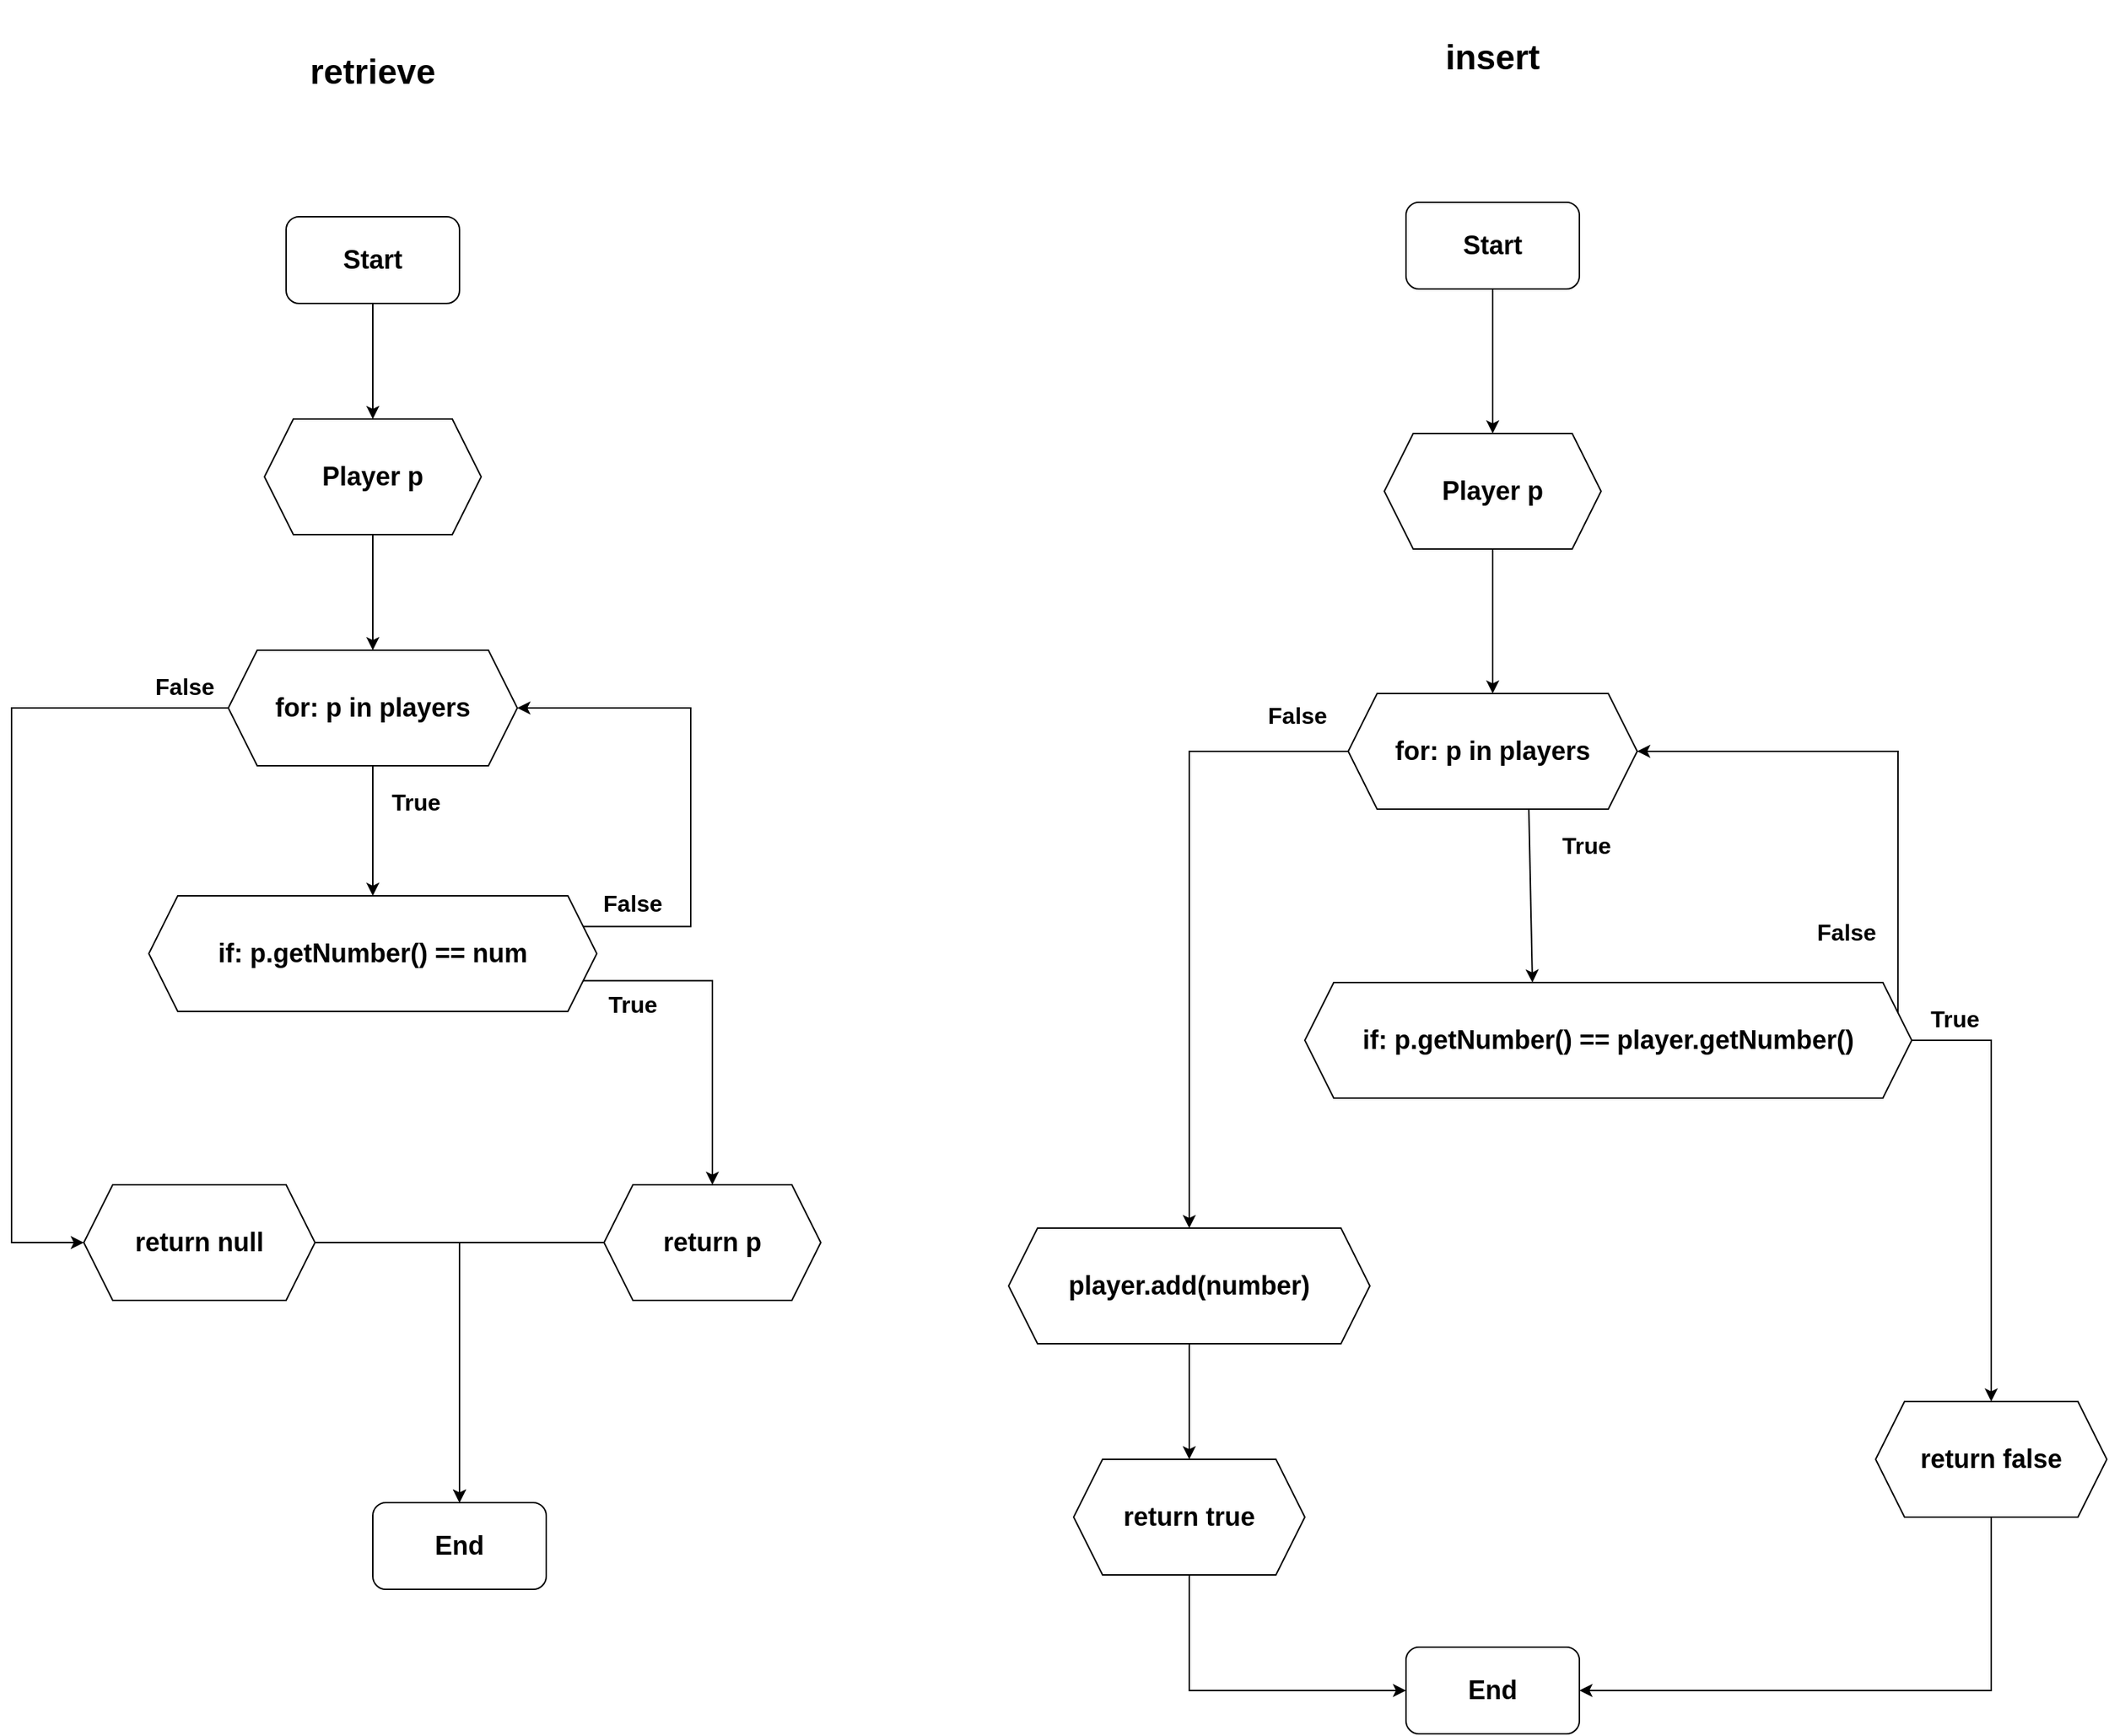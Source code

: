 <mxfile version="21.7.2" type="github">
  <diagram name="Page-1" id="ZJZ87vrSUxxcuNjcAp2-">
    <mxGraphModel dx="682" dy="1014" grid="1" gridSize="10" guides="1" tooltips="1" connect="1" arrows="1" fold="1" page="1" pageScale="1" pageWidth="4681" pageHeight="3300" math="0" shadow="0">
      <root>
        <mxCell id="0" />
        <mxCell id="1" parent="0" />
        <mxCell id="Dv2LgEM-CEuejBKIzicq-10" style="rounded=0;orthogonalLoop=1;jettySize=auto;html=1;exitX=0.5;exitY=1;exitDx=0;exitDy=0;" edge="1" parent="1" source="Dv2LgEM-CEuejBKIzicq-1" target="Dv2LgEM-CEuejBKIzicq-4">
          <mxGeometry relative="1" as="geometry" />
        </mxCell>
        <mxCell id="Dv2LgEM-CEuejBKIzicq-1" value="&lt;font style=&quot;font-size: 18px;&quot;&gt;&lt;b&gt;Start&lt;/b&gt;&lt;/font&gt;" style="rounded=1;whiteSpace=wrap;html=1;" vertex="1" parent="1">
          <mxGeometry x="260" y="210" width="120" height="60" as="geometry" />
        </mxCell>
        <mxCell id="Dv2LgEM-CEuejBKIzicq-2" value="&lt;font style=&quot;font-size: 24px;&quot;&gt;&lt;b&gt;retrieve&lt;/b&gt;&lt;/font&gt;" style="text;strokeColor=none;align=center;fillColor=none;html=1;verticalAlign=middle;whiteSpace=wrap;rounded=0;" vertex="1" parent="1">
          <mxGeometry x="245" y="70" width="150" height="80" as="geometry" />
        </mxCell>
        <mxCell id="Dv2LgEM-CEuejBKIzicq-3" value="&lt;span style=&quot;font-size: 18px;&quot;&gt;&lt;b&gt;End&lt;/b&gt;&lt;/span&gt;" style="rounded=1;whiteSpace=wrap;html=1;" vertex="1" parent="1">
          <mxGeometry x="320" y="1100" width="120" height="60" as="geometry" />
        </mxCell>
        <mxCell id="Dv2LgEM-CEuejBKIzicq-11" style="rounded=0;orthogonalLoop=1;jettySize=auto;html=1;exitX=0.5;exitY=1;exitDx=0;exitDy=0;" edge="1" parent="1" source="Dv2LgEM-CEuejBKIzicq-4" target="Dv2LgEM-CEuejBKIzicq-5">
          <mxGeometry relative="1" as="geometry" />
        </mxCell>
        <mxCell id="Dv2LgEM-CEuejBKIzicq-4" value="&lt;font style=&quot;font-size: 18px;&quot;&gt;&lt;b&gt;Player p&lt;/b&gt;&lt;/font&gt;" style="shape=hexagon;perimeter=hexagonPerimeter2;whiteSpace=wrap;html=1;fixedSize=1;" vertex="1" parent="1">
          <mxGeometry x="245" y="350" width="150" height="80" as="geometry" />
        </mxCell>
        <mxCell id="Dv2LgEM-CEuejBKIzicq-12" style="rounded=0;orthogonalLoop=1;jettySize=auto;html=1;exitX=0.5;exitY=1;exitDx=0;exitDy=0;edgeStyle=orthogonalEdgeStyle;" edge="1" parent="1" source="Dv2LgEM-CEuejBKIzicq-5" target="Dv2LgEM-CEuejBKIzicq-6">
          <mxGeometry relative="1" as="geometry" />
        </mxCell>
        <mxCell id="Dv2LgEM-CEuejBKIzicq-18" style="edgeStyle=orthogonalEdgeStyle;shape=connector;rounded=0;orthogonalLoop=1;jettySize=auto;html=1;exitX=0;exitY=0.5;exitDx=0;exitDy=0;entryX=0;entryY=0.5;entryDx=0;entryDy=0;labelBackgroundColor=default;strokeColor=default;fontFamily=Helvetica;fontSize=11;fontColor=default;endArrow=classic;" edge="1" parent="1" source="Dv2LgEM-CEuejBKIzicq-5" target="Dv2LgEM-CEuejBKIzicq-9">
          <mxGeometry relative="1" as="geometry">
            <Array as="points">
              <mxPoint x="70" y="550" />
              <mxPoint x="70" y="920" />
            </Array>
          </mxGeometry>
        </mxCell>
        <mxCell id="Dv2LgEM-CEuejBKIzicq-5" value="&lt;span style=&quot;font-size: 18px;&quot;&gt;&lt;b&gt;for: p in players&lt;/b&gt;&lt;/span&gt;" style="shape=hexagon;perimeter=hexagonPerimeter2;whiteSpace=wrap;html=1;fixedSize=1;" vertex="1" parent="1">
          <mxGeometry x="220" y="510" width="200" height="80" as="geometry" />
        </mxCell>
        <mxCell id="Dv2LgEM-CEuejBKIzicq-13" style="edgeStyle=orthogonalEdgeStyle;shape=connector;rounded=0;orthogonalLoop=1;jettySize=auto;html=1;exitX=1;exitY=0.75;exitDx=0;exitDy=0;entryX=0.5;entryY=0;entryDx=0;entryDy=0;labelBackgroundColor=default;strokeColor=default;fontFamily=Helvetica;fontSize=11;fontColor=default;endArrow=classic;" edge="1" parent="1" source="Dv2LgEM-CEuejBKIzicq-6" target="Dv2LgEM-CEuejBKIzicq-8">
          <mxGeometry relative="1" as="geometry" />
        </mxCell>
        <mxCell id="Dv2LgEM-CEuejBKIzicq-16" style="edgeStyle=orthogonalEdgeStyle;shape=connector;rounded=0;orthogonalLoop=1;jettySize=auto;html=1;exitX=1;exitY=0.25;exitDx=0;exitDy=0;entryX=1;entryY=0.5;entryDx=0;entryDy=0;labelBackgroundColor=default;strokeColor=default;fontFamily=Helvetica;fontSize=11;fontColor=default;endArrow=classic;" edge="1" parent="1" source="Dv2LgEM-CEuejBKIzicq-6" target="Dv2LgEM-CEuejBKIzicq-5">
          <mxGeometry relative="1" as="geometry">
            <Array as="points">
              <mxPoint x="540" y="701" />
              <mxPoint x="540" y="550" />
            </Array>
          </mxGeometry>
        </mxCell>
        <mxCell id="Dv2LgEM-CEuejBKIzicq-6" value="&lt;span style=&quot;font-size: 18px;&quot;&gt;&lt;b&gt;if: p.getNumber() == num&lt;/b&gt;&lt;/span&gt;" style="shape=hexagon;perimeter=hexagonPerimeter2;whiteSpace=wrap;html=1;fixedSize=1;" vertex="1" parent="1">
          <mxGeometry x="165" y="680" width="310" height="80" as="geometry" />
        </mxCell>
        <mxCell id="Dv2LgEM-CEuejBKIzicq-20" style="edgeStyle=orthogonalEdgeStyle;shape=connector;rounded=0;orthogonalLoop=1;jettySize=auto;html=1;exitX=0;exitY=0.5;exitDx=0;exitDy=0;entryX=0.5;entryY=0;entryDx=0;entryDy=0;labelBackgroundColor=default;strokeColor=default;fontFamily=Helvetica;fontSize=11;fontColor=default;endArrow=classic;" edge="1" parent="1" source="Dv2LgEM-CEuejBKIzicq-8" target="Dv2LgEM-CEuejBKIzicq-3">
          <mxGeometry relative="1" as="geometry" />
        </mxCell>
        <mxCell id="Dv2LgEM-CEuejBKIzicq-8" value="&lt;span style=&quot;font-size: 18px;&quot;&gt;&lt;b&gt;return p&lt;/b&gt;&lt;/span&gt;" style="shape=hexagon;perimeter=hexagonPerimeter2;whiteSpace=wrap;html=1;fixedSize=1;" vertex="1" parent="1">
          <mxGeometry x="480" y="880" width="150" height="80" as="geometry" />
        </mxCell>
        <mxCell id="Dv2LgEM-CEuejBKIzicq-19" style="edgeStyle=orthogonalEdgeStyle;shape=connector;rounded=0;orthogonalLoop=1;jettySize=auto;html=1;exitX=1;exitY=0.5;exitDx=0;exitDy=0;labelBackgroundColor=default;strokeColor=default;fontFamily=Helvetica;fontSize=11;fontColor=default;endArrow=classic;" edge="1" parent="1" source="Dv2LgEM-CEuejBKIzicq-9" target="Dv2LgEM-CEuejBKIzicq-3">
          <mxGeometry relative="1" as="geometry" />
        </mxCell>
        <mxCell id="Dv2LgEM-CEuejBKIzicq-9" value="&lt;span style=&quot;font-size: 18px;&quot;&gt;&lt;b&gt;return null&lt;/b&gt;&lt;/span&gt;" style="shape=hexagon;perimeter=hexagonPerimeter2;whiteSpace=wrap;html=1;fixedSize=1;" vertex="1" parent="1">
          <mxGeometry x="120" y="880" width="160" height="80" as="geometry" />
        </mxCell>
        <mxCell id="Dv2LgEM-CEuejBKIzicq-21" value="&lt;font size=&quot;1&quot; style=&quot;&quot;&gt;&lt;b style=&quot;font-size: 16px;&quot;&gt;True&lt;/b&gt;&lt;/font&gt;" style="text;strokeColor=none;align=center;fillColor=none;html=1;verticalAlign=middle;whiteSpace=wrap;rounded=0;fontSize=11;fontFamily=Helvetica;fontColor=default;" vertex="1" parent="1">
          <mxGeometry x="320" y="600" width="60" height="30" as="geometry" />
        </mxCell>
        <mxCell id="Dv2LgEM-CEuejBKIzicq-22" value="&lt;font size=&quot;1&quot; style=&quot;&quot;&gt;&lt;b style=&quot;font-size: 16px;&quot;&gt;True&lt;/b&gt;&lt;/font&gt;" style="text;strokeColor=none;align=center;fillColor=none;html=1;verticalAlign=middle;whiteSpace=wrap;rounded=0;fontSize=11;fontFamily=Helvetica;fontColor=default;" vertex="1" parent="1">
          <mxGeometry x="470" y="740" width="60" height="30" as="geometry" />
        </mxCell>
        <mxCell id="Dv2LgEM-CEuejBKIzicq-23" value="&lt;font style=&quot;font-size: 16px;&quot;&gt;&lt;b&gt;False&lt;/b&gt;&lt;/font&gt;" style="text;strokeColor=none;align=center;fillColor=none;html=1;verticalAlign=middle;whiteSpace=wrap;rounded=0;fontSize=11;fontFamily=Helvetica;fontColor=default;" vertex="1" parent="1">
          <mxGeometry x="470" y="670" width="60" height="30" as="geometry" />
        </mxCell>
        <mxCell id="Dv2LgEM-CEuejBKIzicq-24" value="&lt;font style=&quot;font-size: 16px;&quot;&gt;&lt;b&gt;False&lt;/b&gt;&lt;/font&gt;" style="text;strokeColor=none;align=center;fillColor=none;html=1;verticalAlign=middle;whiteSpace=wrap;rounded=0;fontSize=11;fontFamily=Helvetica;fontColor=default;" vertex="1" parent="1">
          <mxGeometry x="160" y="520" width="60" height="30" as="geometry" />
        </mxCell>
        <mxCell id="Dv2LgEM-CEuejBKIzicq-25" value="&lt;span style=&quot;font-size: 24px;&quot;&gt;&lt;b&gt;insert&lt;/b&gt;&lt;/span&gt;" style="text;strokeColor=none;align=center;fillColor=none;html=1;verticalAlign=middle;whiteSpace=wrap;rounded=0;" vertex="1" parent="1">
          <mxGeometry x="1020" y="60" width="150" height="80" as="geometry" />
        </mxCell>
        <mxCell id="Dv2LgEM-CEuejBKIzicq-48" style="edgeStyle=orthogonalEdgeStyle;shape=connector;rounded=0;orthogonalLoop=1;jettySize=auto;html=1;exitX=0.5;exitY=1;exitDx=0;exitDy=0;entryX=0.5;entryY=0;entryDx=0;entryDy=0;labelBackgroundColor=default;strokeColor=default;fontFamily=Helvetica;fontSize=11;fontColor=default;endArrow=classic;" edge="1" parent="1" source="Dv2LgEM-CEuejBKIzicq-26" target="Dv2LgEM-CEuejBKIzicq-28">
          <mxGeometry relative="1" as="geometry" />
        </mxCell>
        <mxCell id="Dv2LgEM-CEuejBKIzicq-26" value="&lt;font style=&quot;font-size: 18px;&quot;&gt;&lt;b&gt;Start&lt;/b&gt;&lt;/font&gt;" style="rounded=1;whiteSpace=wrap;html=1;" vertex="1" parent="1">
          <mxGeometry x="1035" y="200" width="120" height="60" as="geometry" />
        </mxCell>
        <mxCell id="Dv2LgEM-CEuejBKIzicq-27" value="&lt;span style=&quot;font-size: 18px;&quot;&gt;&lt;b&gt;End&lt;/b&gt;&lt;/span&gt;" style="rounded=1;whiteSpace=wrap;html=1;" vertex="1" parent="1">
          <mxGeometry x="1035" y="1200" width="120" height="60" as="geometry" />
        </mxCell>
        <mxCell id="Dv2LgEM-CEuejBKIzicq-49" style="edgeStyle=orthogonalEdgeStyle;shape=connector;rounded=0;orthogonalLoop=1;jettySize=auto;html=1;exitX=0.5;exitY=1;exitDx=0;exitDy=0;entryX=0.5;entryY=0;entryDx=0;entryDy=0;labelBackgroundColor=default;strokeColor=default;fontFamily=Helvetica;fontSize=11;fontColor=default;endArrow=classic;" edge="1" parent="1" source="Dv2LgEM-CEuejBKIzicq-28" target="Dv2LgEM-CEuejBKIzicq-29">
          <mxGeometry relative="1" as="geometry" />
        </mxCell>
        <mxCell id="Dv2LgEM-CEuejBKIzicq-28" value="&lt;font style=&quot;font-size: 18px;&quot;&gt;&lt;b&gt;Player p&lt;/b&gt;&lt;/font&gt;" style="shape=hexagon;perimeter=hexagonPerimeter2;whiteSpace=wrap;html=1;fixedSize=1;" vertex="1" parent="1">
          <mxGeometry x="1020" y="360" width="150" height="80" as="geometry" />
        </mxCell>
        <mxCell id="Dv2LgEM-CEuejBKIzicq-43" style="edgeStyle=orthogonalEdgeStyle;shape=connector;rounded=0;orthogonalLoop=1;jettySize=auto;html=1;exitX=0;exitY=0.5;exitDx=0;exitDy=0;entryX=0.5;entryY=0;entryDx=0;entryDy=0;labelBackgroundColor=default;strokeColor=default;fontFamily=Helvetica;fontSize=11;fontColor=default;endArrow=classic;" edge="1" parent="1" source="Dv2LgEM-CEuejBKIzicq-29" target="Dv2LgEM-CEuejBKIzicq-41">
          <mxGeometry relative="1" as="geometry" />
        </mxCell>
        <mxCell id="Dv2LgEM-CEuejBKIzicq-47" style="shape=connector;rounded=0;orthogonalLoop=1;jettySize=auto;html=1;exitX=0.625;exitY=1;exitDx=0;exitDy=0;labelBackgroundColor=default;strokeColor=default;fontFamily=Helvetica;fontSize=11;fontColor=default;endArrow=classic;entryX=0.375;entryY=0;entryDx=0;entryDy=0;" edge="1" parent="1" source="Dv2LgEM-CEuejBKIzicq-29" target="Dv2LgEM-CEuejBKIzicq-30">
          <mxGeometry relative="1" as="geometry" />
        </mxCell>
        <mxCell id="Dv2LgEM-CEuejBKIzicq-29" value="&lt;span style=&quot;font-size: 18px;&quot;&gt;&lt;b&gt;for: p in players&lt;/b&gt;&lt;/span&gt;" style="shape=hexagon;perimeter=hexagonPerimeter2;whiteSpace=wrap;html=1;fixedSize=1;" vertex="1" parent="1">
          <mxGeometry x="995" y="540" width="200" height="80" as="geometry" />
        </mxCell>
        <mxCell id="Dv2LgEM-CEuejBKIzicq-38" style="edgeStyle=orthogonalEdgeStyle;shape=connector;rounded=0;orthogonalLoop=1;jettySize=auto;html=1;exitX=1;exitY=0.25;exitDx=0;exitDy=0;entryX=1;entryY=0.5;entryDx=0;entryDy=0;labelBackgroundColor=default;strokeColor=default;fontFamily=Helvetica;fontSize=11;fontColor=default;endArrow=classic;" edge="1" parent="1" source="Dv2LgEM-CEuejBKIzicq-30" target="Dv2LgEM-CEuejBKIzicq-29">
          <mxGeometry relative="1" as="geometry" />
        </mxCell>
        <mxCell id="Dv2LgEM-CEuejBKIzicq-39" style="edgeStyle=orthogonalEdgeStyle;shape=connector;rounded=0;orthogonalLoop=1;jettySize=auto;html=1;exitX=1;exitY=0.5;exitDx=0;exitDy=0;labelBackgroundColor=default;strokeColor=default;fontFamily=Helvetica;fontSize=11;fontColor=default;endArrow=classic;" edge="1" parent="1" source="Dv2LgEM-CEuejBKIzicq-30" target="Dv2LgEM-CEuejBKIzicq-31">
          <mxGeometry relative="1" as="geometry" />
        </mxCell>
        <mxCell id="Dv2LgEM-CEuejBKIzicq-30" value="&lt;span style=&quot;font-size: 18px;&quot;&gt;&lt;b&gt;if: p.getNumber() == player.getNumber()&lt;/b&gt;&lt;/span&gt;" style="shape=hexagon;perimeter=hexagonPerimeter2;whiteSpace=wrap;html=1;fixedSize=1;" vertex="1" parent="1">
          <mxGeometry x="965" y="740" width="420" height="80" as="geometry" />
        </mxCell>
        <mxCell id="Dv2LgEM-CEuejBKIzicq-40" style="edgeStyle=orthogonalEdgeStyle;shape=connector;rounded=0;orthogonalLoop=1;jettySize=auto;html=1;exitX=0.5;exitY=1;exitDx=0;exitDy=0;entryX=1;entryY=0.5;entryDx=0;entryDy=0;labelBackgroundColor=default;strokeColor=default;fontFamily=Helvetica;fontSize=11;fontColor=default;endArrow=classic;" edge="1" parent="1" source="Dv2LgEM-CEuejBKIzicq-31" target="Dv2LgEM-CEuejBKIzicq-27">
          <mxGeometry relative="1" as="geometry" />
        </mxCell>
        <mxCell id="Dv2LgEM-CEuejBKIzicq-31" value="&lt;span style=&quot;font-size: 18px;&quot;&gt;&lt;b&gt;return false&lt;/b&gt;&lt;/span&gt;" style="shape=hexagon;perimeter=hexagonPerimeter2;whiteSpace=wrap;html=1;fixedSize=1;" vertex="1" parent="1">
          <mxGeometry x="1360" y="1030" width="160" height="80" as="geometry" />
        </mxCell>
        <mxCell id="Dv2LgEM-CEuejBKIzicq-44" style="edgeStyle=orthogonalEdgeStyle;shape=connector;rounded=0;orthogonalLoop=1;jettySize=auto;html=1;exitX=0.5;exitY=1;exitDx=0;exitDy=0;labelBackgroundColor=default;strokeColor=default;fontFamily=Helvetica;fontSize=11;fontColor=default;endArrow=classic;" edge="1" parent="1" source="Dv2LgEM-CEuejBKIzicq-41" target="Dv2LgEM-CEuejBKIzicq-42">
          <mxGeometry relative="1" as="geometry" />
        </mxCell>
        <mxCell id="Dv2LgEM-CEuejBKIzicq-41" value="&lt;span style=&quot;font-size: 18px;&quot;&gt;&lt;b&gt;player.add(number)&lt;/b&gt;&lt;/span&gt;" style="shape=hexagon;perimeter=hexagonPerimeter2;whiteSpace=wrap;html=1;fixedSize=1;" vertex="1" parent="1">
          <mxGeometry x="760" y="910" width="250" height="80" as="geometry" />
        </mxCell>
        <mxCell id="Dv2LgEM-CEuejBKIzicq-45" style="edgeStyle=orthogonalEdgeStyle;shape=connector;rounded=0;orthogonalLoop=1;jettySize=auto;html=1;exitX=0.5;exitY=1;exitDx=0;exitDy=0;entryX=0;entryY=0.5;entryDx=0;entryDy=0;labelBackgroundColor=default;strokeColor=default;fontFamily=Helvetica;fontSize=11;fontColor=default;endArrow=classic;" edge="1" parent="1" source="Dv2LgEM-CEuejBKIzicq-42" target="Dv2LgEM-CEuejBKIzicq-27">
          <mxGeometry relative="1" as="geometry" />
        </mxCell>
        <mxCell id="Dv2LgEM-CEuejBKIzicq-42" value="&lt;span style=&quot;font-size: 18px;&quot;&gt;&lt;b&gt;return true&lt;/b&gt;&lt;/span&gt;" style="shape=hexagon;perimeter=hexagonPerimeter2;whiteSpace=wrap;html=1;fixedSize=1;" vertex="1" parent="1">
          <mxGeometry x="805" y="1070" width="160" height="80" as="geometry" />
        </mxCell>
        <mxCell id="Dv2LgEM-CEuejBKIzicq-50" value="&lt;font style=&quot;font-size: 16px;&quot;&gt;&lt;b&gt;False&lt;/b&gt;&lt;/font&gt;" style="text;strokeColor=none;align=center;fillColor=none;html=1;verticalAlign=middle;whiteSpace=wrap;rounded=0;fontSize=11;fontFamily=Helvetica;fontColor=default;" vertex="1" parent="1">
          <mxGeometry x="1310" y="690" width="60" height="30" as="geometry" />
        </mxCell>
        <mxCell id="Dv2LgEM-CEuejBKIzicq-51" value="&lt;font style=&quot;font-size: 16px;&quot;&gt;&lt;b&gt;False&lt;/b&gt;&lt;/font&gt;" style="text;strokeColor=none;align=center;fillColor=none;html=1;verticalAlign=middle;whiteSpace=wrap;rounded=0;fontSize=11;fontFamily=Helvetica;fontColor=default;" vertex="1" parent="1">
          <mxGeometry x="930" y="540" width="60" height="30" as="geometry" />
        </mxCell>
        <mxCell id="Dv2LgEM-CEuejBKIzicq-52" value="&lt;font size=&quot;1&quot; style=&quot;&quot;&gt;&lt;b style=&quot;font-size: 16px;&quot;&gt;True&lt;/b&gt;&lt;/font&gt;" style="text;strokeColor=none;align=center;fillColor=none;html=1;verticalAlign=middle;whiteSpace=wrap;rounded=0;fontSize=11;fontFamily=Helvetica;fontColor=default;" vertex="1" parent="1">
          <mxGeometry x="1130" y="630" width="60" height="30" as="geometry" />
        </mxCell>
        <mxCell id="Dv2LgEM-CEuejBKIzicq-53" value="&lt;font size=&quot;1&quot; style=&quot;&quot;&gt;&lt;b style=&quot;font-size: 16px;&quot;&gt;True&lt;/b&gt;&lt;/font&gt;" style="text;strokeColor=none;align=center;fillColor=none;html=1;verticalAlign=middle;whiteSpace=wrap;rounded=0;fontSize=11;fontFamily=Helvetica;fontColor=default;" vertex="1" parent="1">
          <mxGeometry x="1385" y="750" width="60" height="30" as="geometry" />
        </mxCell>
      </root>
    </mxGraphModel>
  </diagram>
</mxfile>

